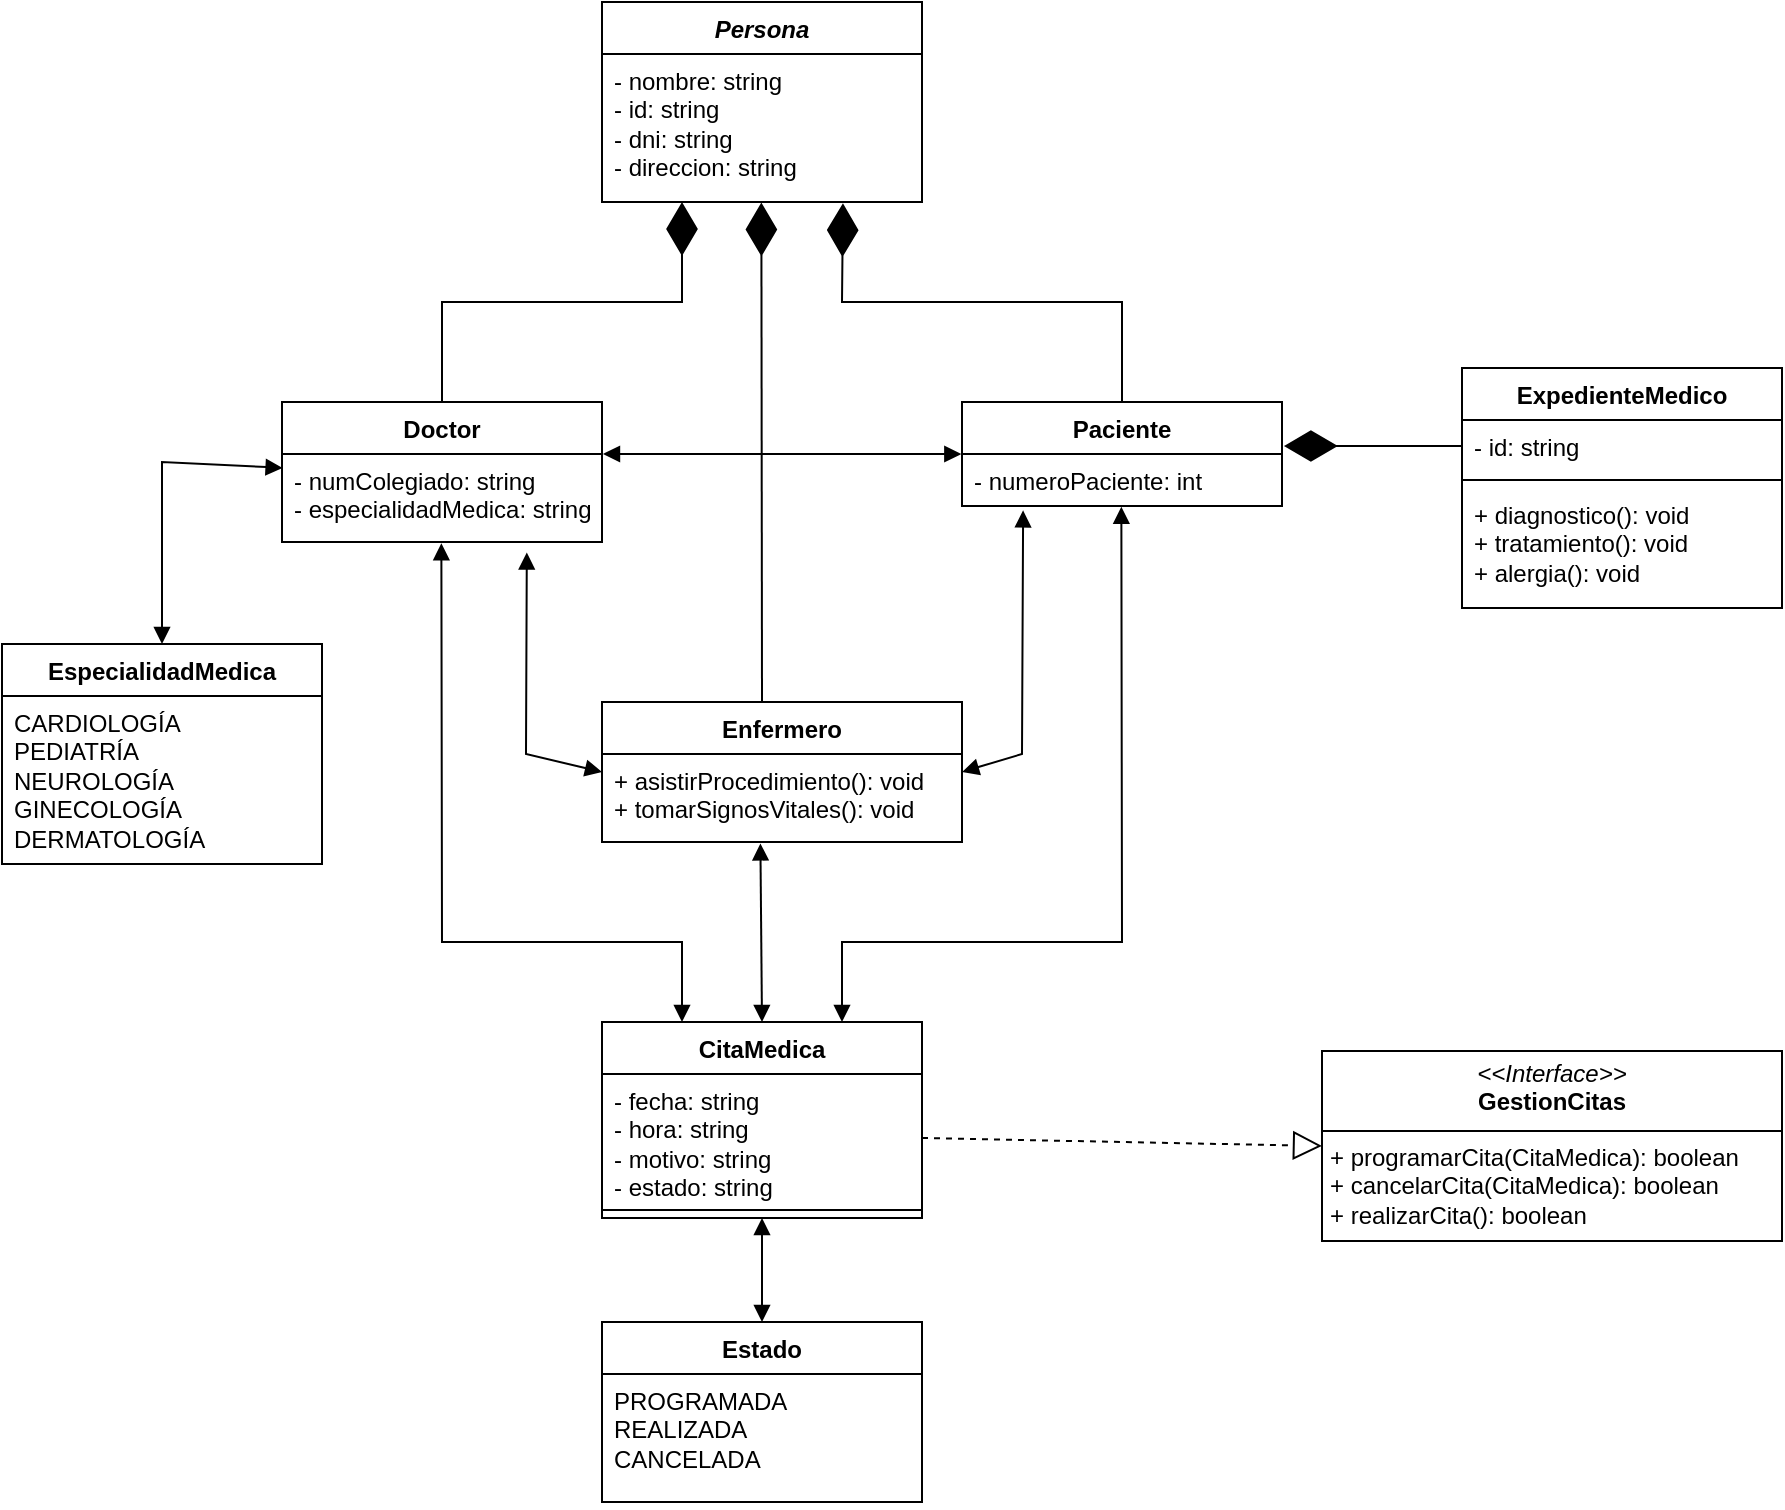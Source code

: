 <mxfile version="24.4.4" type="github">
  <diagram name="Página-1" id="yerM-l9EdVIVFdWMQ-4x">
    <mxGraphModel dx="975" dy="615" grid="1" gridSize="10" guides="1" tooltips="1" connect="1" arrows="1" fold="1" page="1" pageScale="1" pageWidth="827" pageHeight="1169" math="0" shadow="0">
      <root>
        <mxCell id="0" />
        <mxCell id="1" parent="0" />
        <mxCell id="67KR4b0ADti2KPWM-4B7-1" value="&lt;i&gt;Persona&lt;/i&gt;" style="swimlane;fontStyle=1;align=center;verticalAlign=top;childLayout=stackLayout;horizontal=1;startSize=26;horizontalStack=0;resizeParent=1;resizeParentMax=0;resizeLast=0;collapsible=1;marginBottom=0;whiteSpace=wrap;html=1;" parent="1" vertex="1">
          <mxGeometry x="330" y="130" width="160" height="100" as="geometry" />
        </mxCell>
        <mxCell id="67KR4b0ADti2KPWM-4B7-2" value="- nombre: string&lt;div&gt;- id:&amp;nbsp;&lt;span style=&quot;background-color: initial;&quot;&gt;string&lt;/span&gt;&lt;/div&gt;&lt;div&gt;- dni:&amp;nbsp;&lt;span style=&quot;background-color: initial;&quot;&gt;string&lt;/span&gt;&lt;/div&gt;&lt;div&gt;- direccion:&amp;nbsp;&lt;span style=&quot;background-color: initial;&quot;&gt;string&lt;/span&gt;&lt;/div&gt;" style="text;strokeColor=none;fillColor=none;align=left;verticalAlign=top;spacingLeft=4;spacingRight=4;overflow=hidden;rotatable=0;points=[[0,0.5],[1,0.5]];portConstraint=eastwest;whiteSpace=wrap;html=1;" parent="67KR4b0ADti2KPWM-4B7-1" vertex="1">
          <mxGeometry y="26" width="160" height="74" as="geometry" />
        </mxCell>
        <mxCell id="67KR4b0ADti2KPWM-4B7-5" value="CitaMedica" style="swimlane;fontStyle=1;align=center;verticalAlign=top;childLayout=stackLayout;horizontal=1;startSize=26;horizontalStack=0;resizeParent=1;resizeParentMax=0;resizeLast=0;collapsible=1;marginBottom=0;whiteSpace=wrap;html=1;" parent="1" vertex="1">
          <mxGeometry x="330" y="640" width="160" height="98" as="geometry" />
        </mxCell>
        <mxCell id="67KR4b0ADti2KPWM-4B7-6" value="- fecha: string&lt;div&gt;- hora:&amp;nbsp;&lt;span style=&quot;background-color: initial;&quot;&gt;string&lt;/span&gt;&lt;/div&gt;&lt;div&gt;- motivo:&amp;nbsp;&lt;span style=&quot;background-color: initial;&quot;&gt;string&lt;/span&gt;&lt;/div&gt;&lt;div&gt;- estado:&amp;nbsp;&lt;span style=&quot;background-color: initial;&quot;&gt;string&lt;/span&gt;&lt;/div&gt;" style="text;strokeColor=none;fillColor=none;align=left;verticalAlign=top;spacingLeft=4;spacingRight=4;overflow=hidden;rotatable=0;points=[[0,0.5],[1,0.5]];portConstraint=eastwest;whiteSpace=wrap;html=1;" parent="67KR4b0ADti2KPWM-4B7-5" vertex="1">
          <mxGeometry y="26" width="160" height="64" as="geometry" />
        </mxCell>
        <mxCell id="67KR4b0ADti2KPWM-4B7-7" value="" style="line;strokeWidth=1;fillColor=none;align=left;verticalAlign=middle;spacingTop=-1;spacingLeft=3;spacingRight=3;rotatable=0;labelPosition=right;points=[];portConstraint=eastwest;strokeColor=inherit;" parent="67KR4b0ADti2KPWM-4B7-5" vertex="1">
          <mxGeometry y="90" width="160" height="8" as="geometry" />
        </mxCell>
        <mxCell id="67KR4b0ADti2KPWM-4B7-13" value="Paciente" style="swimlane;fontStyle=1;align=center;verticalAlign=top;childLayout=stackLayout;horizontal=1;startSize=26;horizontalStack=0;resizeParent=1;resizeParentMax=0;resizeLast=0;collapsible=1;marginBottom=0;whiteSpace=wrap;html=1;" parent="1" vertex="1">
          <mxGeometry x="510" y="330" width="160" height="52" as="geometry" />
        </mxCell>
        <mxCell id="67KR4b0ADti2KPWM-4B7-14" value="- numeroPaciente: int" style="text;strokeColor=none;fillColor=none;align=left;verticalAlign=top;spacingLeft=4;spacingRight=4;overflow=hidden;rotatable=0;points=[[0,0.5],[1,0.5]];portConstraint=eastwest;whiteSpace=wrap;html=1;" parent="67KR4b0ADti2KPWM-4B7-13" vertex="1">
          <mxGeometry y="26" width="160" height="26" as="geometry" />
        </mxCell>
        <mxCell id="67KR4b0ADti2KPWM-4B7-17" value="Enfermero" style="swimlane;fontStyle=1;align=center;verticalAlign=top;childLayout=stackLayout;horizontal=1;startSize=26;horizontalStack=0;resizeParent=1;resizeParentMax=0;resizeLast=0;collapsible=1;marginBottom=0;whiteSpace=wrap;html=1;" parent="1" vertex="1">
          <mxGeometry x="330" y="480" width="180" height="70" as="geometry" />
        </mxCell>
        <mxCell id="67KR4b0ADti2KPWM-4B7-18" value="+ asistirProcedimiento(): void&lt;div&gt;+ tomarSignosVitales(): void&lt;/div&gt;" style="text;strokeColor=none;fillColor=none;align=left;verticalAlign=top;spacingLeft=4;spacingRight=4;overflow=hidden;rotatable=0;points=[[0,0.5],[1,0.5]];portConstraint=eastwest;whiteSpace=wrap;html=1;" parent="67KR4b0ADti2KPWM-4B7-17" vertex="1">
          <mxGeometry y="26" width="180" height="44" as="geometry" />
        </mxCell>
        <mxCell id="hBw5z4i2427hPrcZ02ir-2" value="Doctor" style="swimlane;fontStyle=1;align=center;verticalAlign=top;childLayout=stackLayout;horizontal=1;startSize=26;horizontalStack=0;resizeParent=1;resizeParentMax=0;resizeLast=0;collapsible=1;marginBottom=0;whiteSpace=wrap;html=1;" parent="1" vertex="1">
          <mxGeometry x="170" y="330" width="160" height="70" as="geometry" />
        </mxCell>
        <mxCell id="hBw5z4i2427hPrcZ02ir-3" value="- numColegiado: string&lt;div&gt;- especialidadMedica: string&lt;/div&gt;" style="text;strokeColor=none;fillColor=none;align=left;verticalAlign=top;spacingLeft=4;spacingRight=4;overflow=hidden;rotatable=0;points=[[0,0.5],[1,0.5]];portConstraint=eastwest;whiteSpace=wrap;html=1;" parent="hBw5z4i2427hPrcZ02ir-2" vertex="1">
          <mxGeometry y="26" width="160" height="44" as="geometry" />
        </mxCell>
        <mxCell id="hBw5z4i2427hPrcZ02ir-14" value="" style="endArrow=diamondThin;endFill=1;endSize=24;html=1;rounded=0;entryX=0.498;entryY=1.003;entryDx=0;entryDy=0;entryPerimeter=0;" parent="1" target="67KR4b0ADti2KPWM-4B7-2" edge="1">
          <mxGeometry width="160" relative="1" as="geometry">
            <mxPoint x="410" y="480" as="sourcePoint" />
            <mxPoint x="390" y="220" as="targetPoint" />
          </mxGeometry>
        </mxCell>
        <mxCell id="hBw5z4i2427hPrcZ02ir-15" value="" style="endArrow=diamondThin;endFill=1;endSize=24;html=1;rounded=0;exitX=0.5;exitY=0;exitDx=0;exitDy=0;" parent="1" source="hBw5z4i2427hPrcZ02ir-2" edge="1">
          <mxGeometry width="160" relative="1" as="geometry">
            <mxPoint x="370" y="340" as="sourcePoint" />
            <mxPoint x="370" y="230" as="targetPoint" />
            <Array as="points">
              <mxPoint x="250" y="280" />
              <mxPoint x="370" y="280" />
            </Array>
          </mxGeometry>
        </mxCell>
        <mxCell id="hBw5z4i2427hPrcZ02ir-16" value="" style="endArrow=diamondThin;endFill=1;endSize=24;html=1;rounded=0;exitX=0.5;exitY=0;exitDx=0;exitDy=0;entryX=0.753;entryY=1.008;entryDx=0;entryDy=0;entryPerimeter=0;" parent="1" source="67KR4b0ADti2KPWM-4B7-13" target="67KR4b0ADti2KPWM-4B7-2" edge="1">
          <mxGeometry width="160" relative="1" as="geometry">
            <mxPoint x="370" y="340" as="sourcePoint" />
            <mxPoint x="460" y="210" as="targetPoint" />
            <Array as="points">
              <mxPoint x="590" y="280" />
              <mxPoint x="450" y="280" />
            </Array>
          </mxGeometry>
        </mxCell>
        <mxCell id="hBw5z4i2427hPrcZ02ir-19" value="EspecialidadMedica" style="swimlane;fontStyle=1;align=center;verticalAlign=top;childLayout=stackLayout;horizontal=1;startSize=26;horizontalStack=0;resizeParent=1;resizeParentMax=0;resizeLast=0;collapsible=1;marginBottom=0;whiteSpace=wrap;html=1;" parent="1" vertex="1">
          <mxGeometry x="30" y="451" width="160" height="110" as="geometry" />
        </mxCell>
        <mxCell id="hBw5z4i2427hPrcZ02ir-20" value="CARDIOLOGÍA&lt;div&gt;PEDIATRÍA&lt;/div&gt;&lt;div&gt;NEUROLOGÍA&lt;/div&gt;&lt;div&gt;GINECOLOGÍA&lt;/div&gt;&lt;div&gt;DERMATOLOGÍA&lt;/div&gt;" style="text;strokeColor=none;fillColor=none;align=left;verticalAlign=top;spacingLeft=4;spacingRight=4;overflow=hidden;rotatable=0;points=[[0,0.5],[1,0.5]];portConstraint=eastwest;whiteSpace=wrap;html=1;" parent="hBw5z4i2427hPrcZ02ir-19" vertex="1">
          <mxGeometry y="26" width="160" height="84" as="geometry" />
        </mxCell>
        <mxCell id="hBw5z4i2427hPrcZ02ir-23" value="ExpedienteMedico&lt;div&gt;&lt;br&gt;&lt;/div&gt;" style="swimlane;fontStyle=1;align=center;verticalAlign=top;childLayout=stackLayout;horizontal=1;startSize=26;horizontalStack=0;resizeParent=1;resizeParentMax=0;resizeLast=0;collapsible=1;marginBottom=0;whiteSpace=wrap;html=1;" parent="1" vertex="1">
          <mxGeometry x="760" y="313" width="160" height="120" as="geometry" />
        </mxCell>
        <mxCell id="hBw5z4i2427hPrcZ02ir-24" value="- id: string" style="text;strokeColor=none;fillColor=none;align=left;verticalAlign=top;spacingLeft=4;spacingRight=4;overflow=hidden;rotatable=0;points=[[0,0.5],[1,0.5]];portConstraint=eastwest;whiteSpace=wrap;html=1;" parent="hBw5z4i2427hPrcZ02ir-23" vertex="1">
          <mxGeometry y="26" width="160" height="26" as="geometry" />
        </mxCell>
        <mxCell id="hBw5z4i2427hPrcZ02ir-25" value="" style="line;strokeWidth=1;fillColor=none;align=left;verticalAlign=middle;spacingTop=-1;spacingLeft=3;spacingRight=3;rotatable=0;labelPosition=right;points=[];portConstraint=eastwest;strokeColor=inherit;" parent="hBw5z4i2427hPrcZ02ir-23" vertex="1">
          <mxGeometry y="52" width="160" height="8" as="geometry" />
        </mxCell>
        <mxCell id="hBw5z4i2427hPrcZ02ir-26" value="+ diagnostico(): void&lt;div&gt;+ tratamiento():&amp;nbsp;&lt;span style=&quot;background-color: initial;&quot;&gt;void&lt;/span&gt;&lt;/div&gt;&lt;div&gt;+ alergia():&amp;nbsp;&lt;span style=&quot;background-color: initial;&quot;&gt;void&lt;/span&gt;&lt;/div&gt;" style="text;strokeColor=none;fillColor=none;align=left;verticalAlign=top;spacingLeft=4;spacingRight=4;overflow=hidden;rotatable=0;points=[[0,0.5],[1,0.5]];portConstraint=eastwest;whiteSpace=wrap;html=1;" parent="hBw5z4i2427hPrcZ02ir-23" vertex="1">
          <mxGeometry y="60" width="160" height="60" as="geometry" />
        </mxCell>
        <mxCell id="hBw5z4i2427hPrcZ02ir-27" value="" style="endArrow=diamondThin;endFill=1;endSize=24;html=1;rounded=0;exitX=0;exitY=0.5;exitDx=0;exitDy=0;entryX=1.006;entryY=-0.154;entryDx=0;entryDy=0;entryPerimeter=0;" parent="1" source="hBw5z4i2427hPrcZ02ir-24" target="67KR4b0ADti2KPWM-4B7-14" edge="1">
          <mxGeometry width="160" relative="1" as="geometry">
            <mxPoint x="640" y="400" as="sourcePoint" />
            <mxPoint x="690" y="380" as="targetPoint" />
          </mxGeometry>
        </mxCell>
        <mxCell id="hBw5z4i2427hPrcZ02ir-28" value="" style="endArrow=block;startArrow=block;endFill=1;startFill=1;html=1;rounded=0;exitX=0.498;exitY=1.014;exitDx=0;exitDy=0;exitPerimeter=0;entryX=0.25;entryY=0;entryDx=0;entryDy=0;" parent="1" source="hBw5z4i2427hPrcZ02ir-3" target="67KR4b0ADti2KPWM-4B7-5" edge="1">
          <mxGeometry width="160" relative="1" as="geometry">
            <mxPoint x="520" y="530" as="sourcePoint" />
            <mxPoint x="680" y="530" as="targetPoint" />
            <Array as="points">
              <mxPoint x="250" y="600" />
              <mxPoint x="370" y="600" />
            </Array>
          </mxGeometry>
        </mxCell>
        <mxCell id="hBw5z4i2427hPrcZ02ir-29" value="" style="endArrow=block;startArrow=block;endFill=1;startFill=1;html=1;rounded=0;entryX=0.498;entryY=1.014;entryDx=0;entryDy=0;entryPerimeter=0;exitX=0.75;exitY=0;exitDx=0;exitDy=0;" parent="1" source="67KR4b0ADti2KPWM-4B7-5" target="67KR4b0ADti2KPWM-4B7-14" edge="1">
          <mxGeometry width="160" relative="1" as="geometry">
            <mxPoint x="590" y="390" as="sourcePoint" />
            <mxPoint x="680" y="530" as="targetPoint" />
            <Array as="points">
              <mxPoint x="450" y="600" />
              <mxPoint x="590" y="600" />
            </Array>
          </mxGeometry>
        </mxCell>
        <mxCell id="hBw5z4i2427hPrcZ02ir-30" value="" style="endArrow=block;startArrow=block;endFill=1;startFill=1;html=1;rounded=0;exitX=0.44;exitY=1.016;exitDx=0;exitDy=0;exitPerimeter=0;entryX=0.5;entryY=0;entryDx=0;entryDy=0;" parent="1" source="67KR4b0ADti2KPWM-4B7-18" target="67KR4b0ADti2KPWM-4B7-5" edge="1">
          <mxGeometry width="160" relative="1" as="geometry">
            <mxPoint x="450" y="480" as="sourcePoint" />
            <mxPoint x="610" y="480" as="targetPoint" />
          </mxGeometry>
        </mxCell>
        <mxCell id="hBw5z4i2427hPrcZ02ir-31" value="" style="endArrow=block;startArrow=block;endFill=1;startFill=1;html=1;rounded=0;exitX=1.003;exitY=0;exitDx=0;exitDy=0;exitPerimeter=0;entryX=-0.002;entryY=0;entryDx=0;entryDy=0;entryPerimeter=0;" parent="1" source="hBw5z4i2427hPrcZ02ir-3" target="67KR4b0ADti2KPWM-4B7-14" edge="1">
          <mxGeometry width="160" relative="1" as="geometry">
            <mxPoint x="460" y="440" as="sourcePoint" />
            <mxPoint x="620" y="440" as="targetPoint" />
          </mxGeometry>
        </mxCell>
        <mxCell id="hBw5z4i2427hPrcZ02ir-32" value="" style="endArrow=block;startArrow=block;endFill=1;startFill=1;html=1;rounded=0;exitX=0.765;exitY=1.119;exitDx=0;exitDy=0;exitPerimeter=0;entryX=0;entryY=0.5;entryDx=0;entryDy=0;" parent="1" source="hBw5z4i2427hPrcZ02ir-3" target="67KR4b0ADti2KPWM-4B7-17" edge="1">
          <mxGeometry width="160" relative="1" as="geometry">
            <mxPoint x="460" y="440" as="sourcePoint" />
            <mxPoint x="620" y="440" as="targetPoint" />
            <Array as="points">
              <mxPoint x="292" y="506" />
            </Array>
          </mxGeometry>
        </mxCell>
        <mxCell id="hBw5z4i2427hPrcZ02ir-33" value="" style="endArrow=block;startArrow=block;endFill=1;startFill=1;html=1;rounded=0;entryX=0.191;entryY=1.084;entryDx=0;entryDy=0;entryPerimeter=0;exitX=1;exitY=0.5;exitDx=0;exitDy=0;" parent="1" source="67KR4b0ADti2KPWM-4B7-17" target="67KR4b0ADti2KPWM-4B7-14" edge="1">
          <mxGeometry width="160" relative="1" as="geometry">
            <mxPoint x="460" y="440" as="sourcePoint" />
            <mxPoint x="620" y="440" as="targetPoint" />
            <Array as="points">
              <mxPoint x="540" y="506" />
            </Array>
          </mxGeometry>
        </mxCell>
        <mxCell id="hBw5z4i2427hPrcZ02ir-34" value="" style="endArrow=block;startArrow=block;endFill=1;startFill=1;html=1;rounded=0;entryX=0.002;entryY=0.158;entryDx=0;entryDy=0;entryPerimeter=0;exitX=0.5;exitY=0;exitDx=0;exitDy=0;" parent="1" source="hBw5z4i2427hPrcZ02ir-19" target="hBw5z4i2427hPrcZ02ir-3" edge="1">
          <mxGeometry width="160" relative="1" as="geometry">
            <mxPoint x="400" y="440" as="sourcePoint" />
            <mxPoint x="560" y="440" as="targetPoint" />
            <Array as="points">
              <mxPoint x="110" y="360" />
            </Array>
          </mxGeometry>
        </mxCell>
        <mxCell id="hBw5z4i2427hPrcZ02ir-35" value="&lt;p style=&quot;margin:0px;margin-top:4px;text-align:center;&quot;&gt;&lt;i&gt;&amp;lt;&amp;lt;Interface&amp;gt;&amp;gt;&lt;/i&gt;&lt;br&gt;&lt;b&gt;GestionCitas&lt;/b&gt;&lt;/p&gt;&lt;hr size=&quot;1&quot; style=&quot;border-style:solid;&quot;&gt;&lt;p style=&quot;margin:0px;margin-left:4px;&quot;&gt;+ programarCita(&lt;span style=&quot;background-color: initial;&quot;&gt;CitaMedica&lt;/span&gt;&lt;span style=&quot;background-color: initial;&quot;&gt;): boolean&lt;/span&gt;&lt;/p&gt;&lt;p style=&quot;margin:0px;margin-left:4px;&quot;&gt;+ cancelarCita(CitaMedica): boolean&lt;/p&gt;&lt;p style=&quot;margin:0px;margin-left:4px;&quot;&gt;+ realizarCita(): boolean&amp;nbsp;&lt;/p&gt;&lt;hr size=&quot;1&quot; style=&quot;border-style:solid;&quot;&gt;&lt;p style=&quot;margin:0px;margin-left:4px;&quot;&gt;&lt;br&gt;&lt;/p&gt;" style="verticalAlign=top;align=left;overflow=fill;html=1;whiteSpace=wrap;" parent="1" vertex="1">
          <mxGeometry x="690" y="654.5" width="230" height="95" as="geometry" />
        </mxCell>
        <mxCell id="hBw5z4i2427hPrcZ02ir-38" value="" style="endArrow=block;dashed=1;endFill=0;endSize=12;html=1;rounded=0;entryX=0;entryY=0.5;entryDx=0;entryDy=0;exitX=1;exitY=0.5;exitDx=0;exitDy=0;" parent="1" source="67KR4b0ADti2KPWM-4B7-6" target="hBw5z4i2427hPrcZ02ir-35" edge="1">
          <mxGeometry width="160" relative="1" as="geometry">
            <mxPoint x="500" y="701.41" as="sourcePoint" />
            <mxPoint x="660" y="701.41" as="targetPoint" />
          </mxGeometry>
        </mxCell>
        <mxCell id="hBw5z4i2427hPrcZ02ir-40" value="Estado" style="swimlane;fontStyle=1;align=center;verticalAlign=top;childLayout=stackLayout;horizontal=1;startSize=26;horizontalStack=0;resizeParent=1;resizeParentMax=0;resizeLast=0;collapsible=1;marginBottom=0;whiteSpace=wrap;html=1;" parent="1" vertex="1">
          <mxGeometry x="330" y="790" width="160" height="90" as="geometry" />
        </mxCell>
        <mxCell id="hBw5z4i2427hPrcZ02ir-41" value="PROGRAMADA&lt;div&gt;REALIZADA&lt;/div&gt;&lt;div&gt;CANCELADA&lt;/div&gt;" style="text;strokeColor=none;fillColor=none;align=left;verticalAlign=top;spacingLeft=4;spacingRight=4;overflow=hidden;rotatable=0;points=[[0,0.5],[1,0.5]];portConstraint=eastwest;whiteSpace=wrap;html=1;" parent="hBw5z4i2427hPrcZ02ir-40" vertex="1">
          <mxGeometry y="26" width="160" height="64" as="geometry" />
        </mxCell>
        <mxCell id="hBw5z4i2427hPrcZ02ir-42" value="" style="endArrow=block;startArrow=block;endFill=1;startFill=1;html=1;rounded=0;exitX=0.5;exitY=1;exitDx=0;exitDy=0;entryX=0.5;entryY=0;entryDx=0;entryDy=0;" parent="1" source="67KR4b0ADti2KPWM-4B7-5" target="hBw5z4i2427hPrcZ02ir-40" edge="1">
          <mxGeometry width="160" relative="1" as="geometry">
            <mxPoint x="400" y="680" as="sourcePoint" />
            <mxPoint x="560" y="680" as="targetPoint" />
          </mxGeometry>
        </mxCell>
      </root>
    </mxGraphModel>
  </diagram>
</mxfile>

